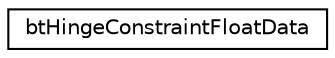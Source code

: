 digraph "Graphical Class Hierarchy"
{
  edge [fontname="Helvetica",fontsize="10",labelfontname="Helvetica",labelfontsize="10"];
  node [fontname="Helvetica",fontsize="10",shape=record];
  rankdir="LR";
  Node1 [label="btHingeConstraintFloatData",height=0.2,width=0.4,color="black", fillcolor="white", style="filled",URL="$structbt_hinge_constraint_float_data.html"];
}
